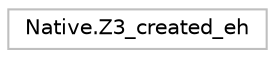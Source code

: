 digraph "Graphical Class Hierarchy"
{
 // LATEX_PDF_SIZE
  edge [fontname="Helvetica",fontsize="10",labelfontname="Helvetica",labelfontsize="10"];
  node [fontname="Helvetica",fontsize="10",shape=record];
  rankdir="LR";
  Node0 [label="Native.Z3_created_eh",height=0.2,width=0.4,color="grey75", fillcolor="white", style="filled",tooltip=" "];
}
